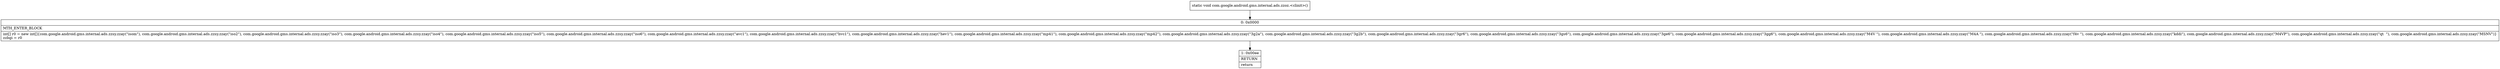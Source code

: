 digraph "CFG forcom.google.android.gms.internal.ads.zzoz.\<clinit\>()V" {
Node_0 [shape=record,label="{0\:\ 0x0000|MTH_ENTER_BLOCK\l|int[] r0 = new int[]\{com.google.android.gms.internal.ads.zzsy.zzay(\"isom\"), com.google.android.gms.internal.ads.zzsy.zzay(\"iso2\"), com.google.android.gms.internal.ads.zzsy.zzay(\"iso3\"), com.google.android.gms.internal.ads.zzsy.zzay(\"iso4\"), com.google.android.gms.internal.ads.zzsy.zzay(\"iso5\"), com.google.android.gms.internal.ads.zzsy.zzay(\"iso6\"), com.google.android.gms.internal.ads.zzsy.zzay(\"avc1\"), com.google.android.gms.internal.ads.zzsy.zzay(\"hvc1\"), com.google.android.gms.internal.ads.zzsy.zzay(\"hev1\"), com.google.android.gms.internal.ads.zzsy.zzay(\"mp41\"), com.google.android.gms.internal.ads.zzsy.zzay(\"mp42\"), com.google.android.gms.internal.ads.zzsy.zzay(\"3g2a\"), com.google.android.gms.internal.ads.zzsy.zzay(\"3g2b\"), com.google.android.gms.internal.ads.zzsy.zzay(\"3gr6\"), com.google.android.gms.internal.ads.zzsy.zzay(\"3gs6\"), com.google.android.gms.internal.ads.zzsy.zzay(\"3ge6\"), com.google.android.gms.internal.ads.zzsy.zzay(\"3gg6\"), com.google.android.gms.internal.ads.zzsy.zzay(\"M4V \"), com.google.android.gms.internal.ads.zzsy.zzay(\"M4A \"), com.google.android.gms.internal.ads.zzsy.zzay(\"f4v \"), com.google.android.gms.internal.ads.zzsy.zzay(\"kddi\"), com.google.android.gms.internal.ads.zzsy.zzay(\"M4VP\"), com.google.android.gms.internal.ads.zzsy.zzay(\"qt  \"), com.google.android.gms.internal.ads.zzsy.zzay(\"MSNV\")\}\lzzbgi = r0\l}"];
Node_1 [shape=record,label="{1\:\ 0x00ee|RETURN\l|return\l}"];
MethodNode[shape=record,label="{static void com.google.android.gms.internal.ads.zzoz.\<clinit\>() }"];
MethodNode -> Node_0;
Node_0 -> Node_1;
}

